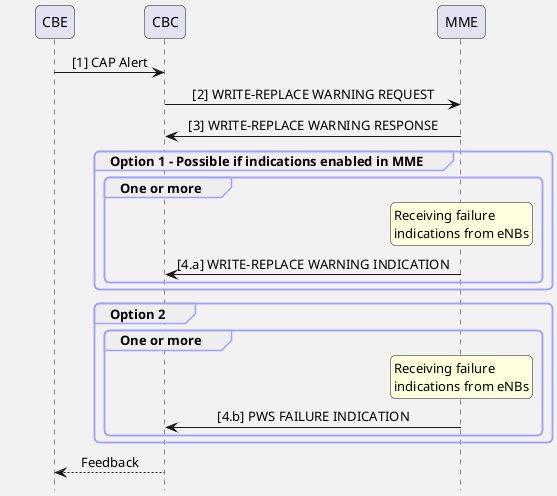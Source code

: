 @startuml
hide footbox
skinparam Shadowing false
skinparam BackgroundColor #f2f2f2
skinparam SequenceGroupBodyBackgroundColor transparent
skinparam roundcorner 10
skinparam ParticipantPadding 30
skinparam BoxPadding 10
skinparam SequenceGroupBorderColor #a0a0ff
skinparam SequenceMessageAlign center

participant CBE as cbe
participant CBC as cbc
participant MME as mme

cbe -> cbc: [1] CAP Alert
cbc -> mme: [2] WRITE-REPLACE WARNING REQUEST
mme -> cbc: [3] WRITE-REPLACE WARNING RESPONSE

group Option 1 - Possible if indications enabled in MME
    group One or more
        rnote over mme
            Receiving failure 
            indications from eNBs
        endrnote
        mme -> cbc: [4.a] WRITE-REPLACE WARNING INDICATION
    end
end

group Option 2
    group One or more
        rnote over mme
            Receiving failure 
            indications from eNBs
        endrnote
        mme -> cbc: [4.b] PWS FAILURE INDICATION
    end
end

cbc --> cbe: Feedback
@enduml